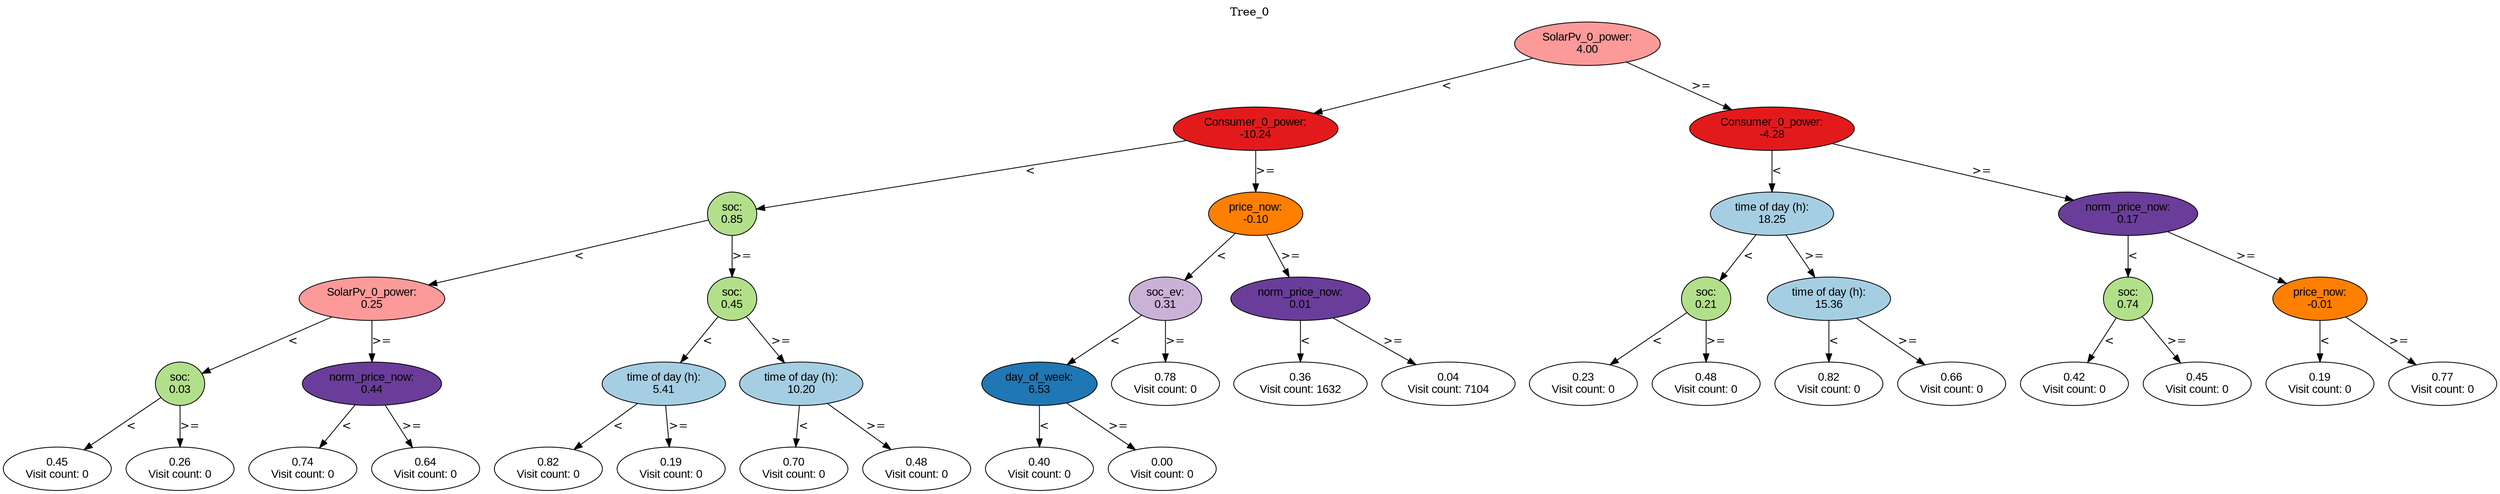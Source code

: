 digraph BST {
    node [fontname="Arial" style=filled colorscheme=paired12];
    0 [ label = "SolarPv_0_power:
4.00" fillcolor=5];
    1 [ label = "Consumer_0_power:
-10.24" fillcolor=6];
    2 [ label = "soc:
0.85" fillcolor=3];
    3 [ label = "SolarPv_0_power:
0.25" fillcolor=5];
    4 [ label = "soc:
0.03" fillcolor=3];
    5 [ label = "0.45
Visit count: 0" fillcolor=white];
    6 [ label = "0.26
Visit count: 0" fillcolor=white];
    7 [ label = "norm_price_now:
0.44" fillcolor=10];
    8 [ label = "0.74
Visit count: 0" fillcolor=white];
    9 [ label = "0.64
Visit count: 0" fillcolor=white];
    10 [ label = "soc:
0.45" fillcolor=3];
    11 [ label = "time of day (h):
5.41" fillcolor=1];
    12 [ label = "0.82
Visit count: 0" fillcolor=white];
    13 [ label = "0.19
Visit count: 0" fillcolor=white];
    14 [ label = "time of day (h):
10.20" fillcolor=1];
    15 [ label = "0.70
Visit count: 0" fillcolor=white];
    16 [ label = "0.48
Visit count: 0" fillcolor=white];
    17 [ label = "price_now:
-0.10" fillcolor=8];
    18 [ label = "soc_ev:
0.31" fillcolor=9];
    19 [ label = "day_of_week:
6.53" fillcolor=2];
    20 [ label = "0.40
Visit count: 0" fillcolor=white];
    21 [ label = "0.00
Visit count: 0" fillcolor=white];
    22 [ label = "0.78
Visit count: 0" fillcolor=white];
    23 [ label = "norm_price_now:
0.01" fillcolor=10];
    24 [ label = "0.36
Visit count: 1632" fillcolor=white];
    25 [ label = "0.04
Visit count: 7104" fillcolor=white];
    26 [ label = "Consumer_0_power:
-4.28" fillcolor=6];
    27 [ label = "time of day (h):
18.25" fillcolor=1];
    28 [ label = "soc:
0.21" fillcolor=3];
    29 [ label = "0.23
Visit count: 0" fillcolor=white];
    30 [ label = "0.48
Visit count: 0" fillcolor=white];
    31 [ label = "time of day (h):
15.36" fillcolor=1];
    32 [ label = "0.82
Visit count: 0" fillcolor=white];
    33 [ label = "0.66
Visit count: 0" fillcolor=white];
    34 [ label = "norm_price_now:
0.17" fillcolor=10];
    35 [ label = "soc:
0.74" fillcolor=3];
    36 [ label = "0.42
Visit count: 0" fillcolor=white];
    37 [ label = "0.45
Visit count: 0" fillcolor=white];
    38 [ label = "price_now:
-0.01" fillcolor=8];
    39 [ label = "0.19
Visit count: 0" fillcolor=white];
    40 [ label = "0.77
Visit count: 0" fillcolor=white];

    0  -> 1[ label = "<"];
    0  -> 26[ label = ">="];
    1  -> 2[ label = "<"];
    1  -> 17[ label = ">="];
    2  -> 3[ label = "<"];
    2  -> 10[ label = ">="];
    3  -> 4[ label = "<"];
    3  -> 7[ label = ">="];
    4  -> 5[ label = "<"];
    4  -> 6[ label = ">="];
    7  -> 8[ label = "<"];
    7  -> 9[ label = ">="];
    10  -> 11[ label = "<"];
    10  -> 14[ label = ">="];
    11  -> 12[ label = "<"];
    11  -> 13[ label = ">="];
    14  -> 15[ label = "<"];
    14  -> 16[ label = ">="];
    17  -> 18[ label = "<"];
    17  -> 23[ label = ">="];
    18  -> 19[ label = "<"];
    18  -> 22[ label = ">="];
    19  -> 20[ label = "<"];
    19  -> 21[ label = ">="];
    23  -> 24[ label = "<"];
    23  -> 25[ label = ">="];
    26  -> 27[ label = "<"];
    26  -> 34[ label = ">="];
    27  -> 28[ label = "<"];
    27  -> 31[ label = ">="];
    28  -> 29[ label = "<"];
    28  -> 30[ label = ">="];
    31  -> 32[ label = "<"];
    31  -> 33[ label = ">="];
    34  -> 35[ label = "<"];
    34  -> 38[ label = ">="];
    35  -> 36[ label = "<"];
    35  -> 37[ label = ">="];
    38  -> 39[ label = "<"];
    38  -> 40[ label = ">="];

    labelloc="t";
    label="Tree_0";
}